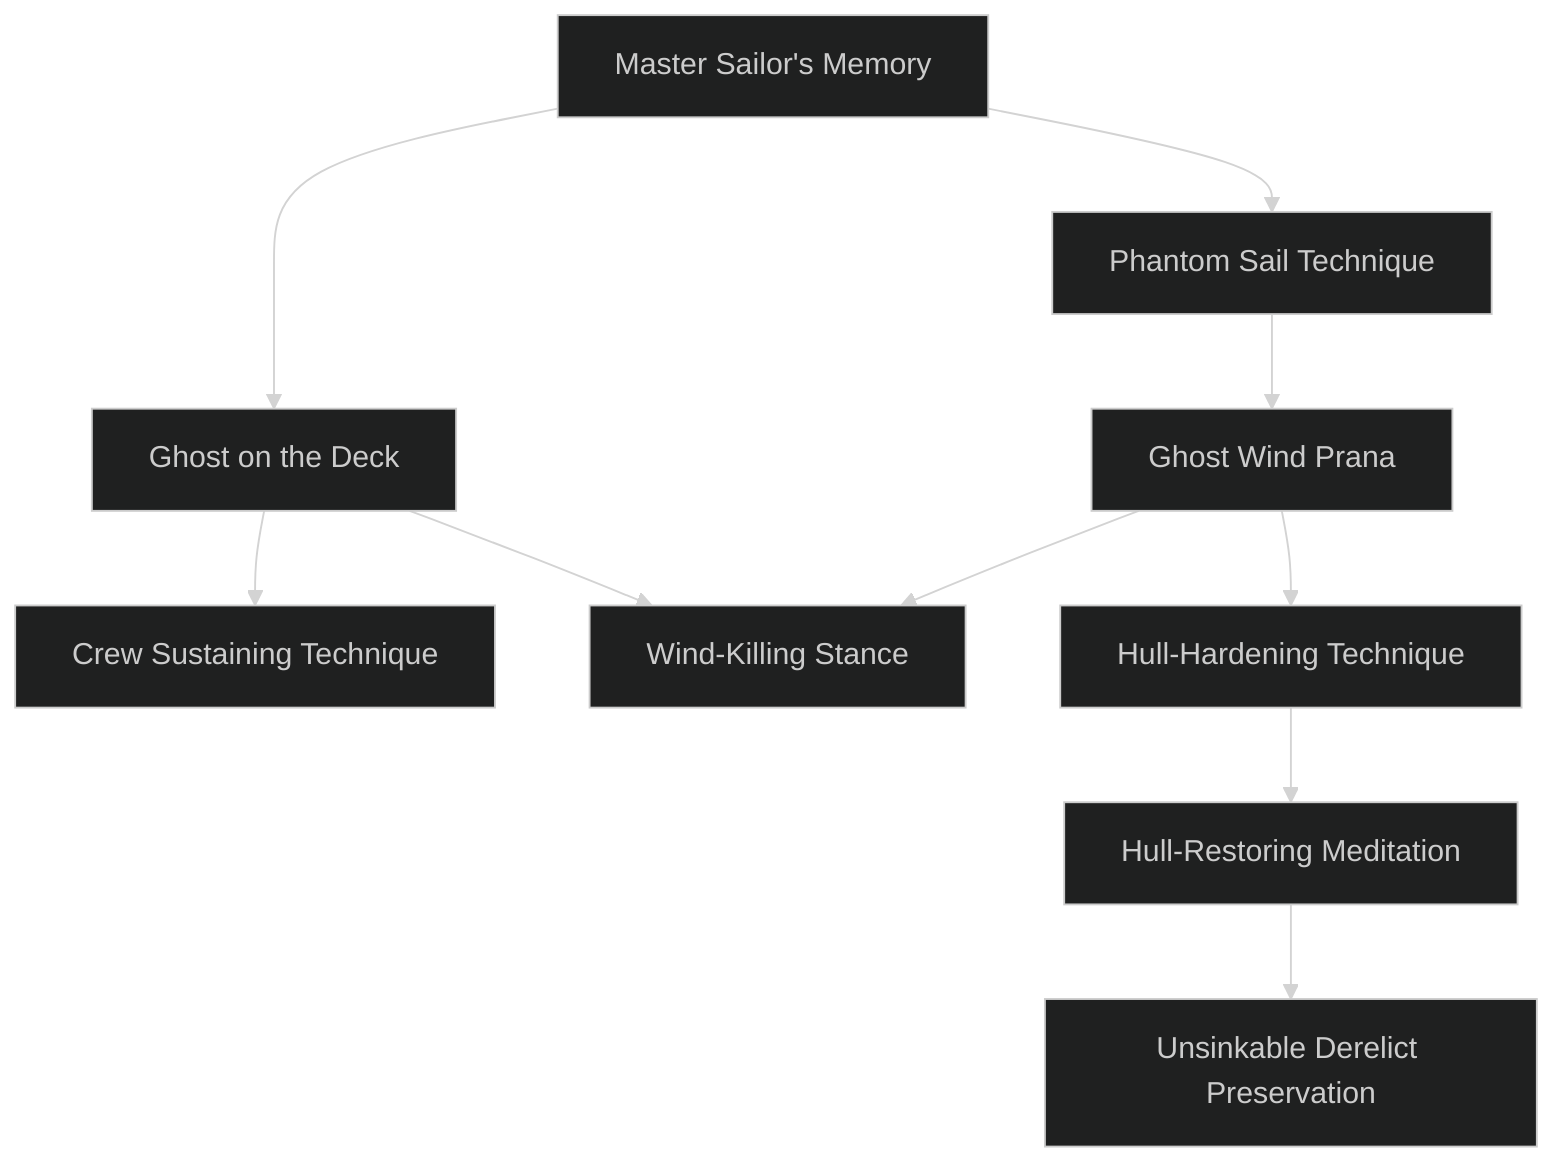 ---
config:
  theme: dark
---
flowchart TD

    master_sailors_memory[Master Sailor's Memory]
    click master_sailors_memory callback "
        Master Sailor's Memory<br>
        <br>
        Cost: 1 mote per dot<br>
        Duration: One scene<br>
        Type: Reflexive<br>
        Minimum Sail: 2<br>
        Minimum Essence: 2<br>
        Prerequisite Charms: None<br>
        <br>
        The character momentarily closes his eyes and dredges
        memories from the drowned dead of the Underworld.
        When he opens his eyes, he intuitively understands the
        craft of sailing as though from decades of experience at sea.
        The Exalt adds one dot to his Sail rating for every mote
        spent, although this Charm cannot raise a character’s Sail
        above 5. In addition, Exalted using this Charm never
        botch a roll to keep their balance in tumultuous seas,
        although they can still fall normally.
        "

    ghost_on_the_deck[Ghost on the Deck]
    master_sailors_memory --> ghost_on_the_deck
    click ghost_on_the_deck callback "
        Ghost on the Deck<br>
        <br>
        Cost: 3 motes<br>
        Duration: One day<br>
        Type: Reflexive<br>
        Minimum Sail: 3<br>
        Minimum Essence: 2<br>
        Prerequisite Charms: Master Sailor’s Memory<br>
        <br>
        The character digs deeper into the memories of sailors
        long dead, allowing the stolen expertise to guide his every
        movement. While this Charm is in effect, the Exalt has
        perfect balance and may effortlessly stride about the deck
        or scurry up rigging without requiring a roll, even in the
        middle of a howling typhoon or on impact with a submerged
        reef. The rest of the crew may fly overboard from
        the impact or lashing winds, but the Exalt stands eerily
        unruffled. Characters using this Charm are also completely
        immune to seasickness.
        "

    crew_sustaining_technique[Crew Sustaining Technique]
    ghost_on_the_deck --> crew_sustaining_technique
    click crew_sustaining_technique callback "
        Crew Sustaining Technique<br>
        <br>
        Cost: Varies<br>
        Duration: One day<br>
        Type: Simple<br>
        Minimum Sail: 5<br>
        Minimum Essence: 3<br>
        Prerequisite Charms: Ghost on the Deck<br>
        <br>
        Channeling the Essence of the Underworld and his
        own life force, the character may reduce a crew’s need for
        food and rest. The character must spend one point of
        Willpower, plus 1 mote for every four crewmembers or
        fraction thereof that he wishes to enchant. If there are rats
        or other vermin aboard, their life energy is absorbed into
        powering the Charm, reducing the cost to 1 mote per six
        crewmen. This side effect steadily kills off all pests, including
        the inevitable weevils in the ship’s biscuits, which
        most sailors regard as a bad omen. Unless a ship is very large
        or very infested, it takes only two or three applications of
        this Charm to completely eradicate all vermin aboard.<br>
        A sailor ensorcelled with Crew Sustaining Technique
        needs only a quarter of the food, water and rest that she
        normally does. She does not suffer from scurvy or other
        dietary deficiencies from substandard rations and feels
        unusually enervated. Long-term exposure is dangerous,
        however. If this Charm is used on a character for more days
        than her Stamina, each successive day reduces her Stamina
        by one dot. Characters reduced to zero Stamina die. Lost
        Stamina returns at the rate of one point per day. Only after
        a character has fully recovered her Stamina can she be
        safely enchanted again. This Charm has no effect on
        Exalted or other magical beings and cannot be used except
        to sustain the crew and passengers of a ship.
        "

    phantom_sail_technique[Phantom Sail Technique]
    master_sailors_memory --> phantom_sail_technique
    click phantom_sail_technique callback "
        Phantom Sail Technique<br>
        <br>
        Cost: 6 motes<br>
        Duration: One day<br>
        Type: Reflexive<br>
        Minimum Sail: 3<br>
        Minimum Essence: 2<br>
        Prerequisite Charms: Master Sailor’s Memory<br>
        <br>
        With this Charm, a character channels Essence to
        patch the rips and tears of a damaged sail and rigging. The
        character concentrates and raises his hand, summoning a
        morass of shadows to spread over the targeted sail. For the
        next 24 hours, the sail behaves as if undamaged and
        provides appropriate propulsion. If a ship has multiple
        sails, the Exalt may have to use this Charm more than
        once. While Phantom Sail Technique can restore clinging
        tatters to full function, it cannot create a sail from nothing.
        At least some identifiable vestiges must remain.
        "

    ghost_wind_prana[Ghost Wind Prana]
    phantom_sail_technique --> ghost_wind_prana
    click ghost_wind_prana callback "
        Ghost Wind Prana<br>
        <br>
        Cost: 10 motes<br>
        Duration: One scene<br>
        Type: Simple<br>
        Minimum Sail: 5<br>
        Minimum Essence: 2<br>
        Prerequisite Charms: Phantom Sail Technique<br>
        <br>
        The Abyssal stands on deck, arms upraised and
        crackling with Essence as she summons a cold wind from
        the Underworld. This wind only exists to propel her
        vessel and displaces all natural breezes for that purpose,
        but otherwise, it does not disturb the water or the wind
        for other ships (though they may hear its eerie howling).
        Ships so enchanted move as though the wind were full in
        their sails, regardless of the prevailing wind’s direction or
        the course set by the helmsman. The spectral wind has
        the same intensity as the winds around it, however, so
        ships sailing in a hurricane must still contend with the
        dangers of such a gale.
        "

    wind_killing_stance[Wind-Killing Stance]
    ghost_on_the_deck --> wind_killing_stance
    ghost_wind_prana --> wind_killing_stance
    click wind_killing_stance callback "
        Wind-Killing Stance<br>
        <br>
        Cost: 20 motes, 1 Willpower<br>
        Duration: One scene<br>
        Type: Simple<br>
        Minimum Sail: 5<br>
        Minimum Essence: 3<br>
        Prerequisite Charms: Ghost on the Deck, Ghost Wind Prana<br>
        <br>
        With this Charm, an Abyssal can extend a zone of
        stillness from him, displacing even the fiercest gales
        within its periphery. The Exalt stands on deck and
        concentrates, tracing a horizontal arc with his arms. At
        the conclusion of the gesture, a spherical wave of Essence
        flashes out from the arc to a radius of (the character’s
        permanent Essence x 15) yards. This wave vanishes
        almost immediately, but its magic kills all breezes inside
        its boundary. This artificial stillness moves with the Exalt
        and lasts for one scene or until its creator dies or moves
        more than a yard from his original location on deck. The
        character can still speak and gesture normally while
        maintaining this Charm, however. Wind-Killing Stance
        cannot stop magical breezes or breezes called by magical
        beings unless their creator is substantially less powerful
        than the Abyssal (Storyteller’s discretion). This Charm
        is primarily used to weather storms and to prevent enemy
        sailing vessels from escaping.
        "

    hull_hardening_technique[Hull-Hardening Technique]
    ghost_wind_prana --> hull_hardening_technique
    click hull_hardening_technique callback "
        Hull-Hardening Technique<br>
        <br>
        Cost: 1 mote per 1L of soak, plus 1 Willpower<br>
        Duration: One scene<br>
        Type: Reflexive<br>
        Minimum Sail: 5<br>
        Minimum Essence: 2<br>
        Prerequisite Charms: Ghost Wind Prana<br>
        <br>
        By laying hands against a ship and willing Essence to
        flow through its timbers, an Abyssal with this Charm can
        mystically reinforce her vessel. The ship gains 1L soak per
        mote spent, although the deathknight cannot purchase
        more points of soak than his Stamina + Sail. This limit
        applies to all applications of the Charm in a scene. Hull-Hardening
        Technique does not require Willpower if used
        to strengthen a ship while another application the Charm
        remains active. Hulls regularly treated with this Charm
        look bleached and weathered before their time, although
        they retain the durability of their true age.
        "

    hull_restoring_meditation[Hull-Restoring Meditation]
    hull_hardening_technique --> hull_restoring_meditation
    click hull_restoring_meditation callback "
        Hull-Restoring Meditation<br>
        <br>
        Cost: Varies, plus 1 Willpower<br>
        Duration: Special<br>
        Type: Simple<br>
        Minimum Sail: 5<br>
        Minimum Essence: 3<br>
        Prerequisite Charms: Hull-Hardening Technique<br>
        <br>
        The Abyssal extends his anima in a myriad of tendrils
        through the hull, caulking and patching breaches
        and split seams with raw Essence. Within moments, this
        energy calcifies into a durable material with the consistency
        and appearance of bleached bone. Repairing combat
        damage requires the Abyssal to spend motes equal to the
        ship’s damaged or destroyed rating, as appropriate to the
        severity of damage. For non-combat repairs and general
        caulking, the Storyteller should assign an Essence cost
        based on the severity of damage and the ship’s size.
        Sealing a leaky warship requires considerably more Essence
        than a river yacht.<br>
        While this Charm can stave off certain destruction by
        sealing massive breaches, it does not remove handling
        penalties for water trapped in the hull. Such penalties
        remain until the water is pumped or bailed out normally.
        This Charm requires something resembling an intact hull to
        work. It cannot regenerate entire missing segments, let alone
        restore a ruined hulk. Ships repeatedly treated with this
        Charm look far more like floating skeletons of behemoths
        than vessels fashioned by human hands. This Charm cannot
        repair ships of First Age design. This Charm lasts for a
        number of hours equal to the Abyssal’s Essence in Creation,
        but if the ship is in or enters a shadowland or the Underworld
        while the hull is so patched, the patches will endure so long
        as it does not leave that shadowland or the Underworld.
        "

    unsinkable_derelict_preservation[Unsinkable Derelict Preservation]
    hull_restoring_meditation --> unsinkable_derelict_preservation
    click unsinkable_derelict_preservation callback "
        Unsinkable Derelict Preservation<br>
        <br>
        Cost: 10 motes, 2 Willpower<br>
        Duration: One day<br>
        Type: Simple<br>
        Minimum Sail: 5<br>
        Minimum Essence: 4<br>
        Prerequisite Charms: Hull-Restoring Meditation<br>
        <br>
        Although it is possible to strengthen and repair vessels
        with lesser Charms, an Abyssal with Unsinkable
        Derelict Preservation can enchant a ship to ignore damage
        entirely. The Exalt channels Essence through the ship’s
        hull, temporarily sealing all breaks and gashes with translucent
        wisps of relic from the Underworld. Ships ensorcelled
        with this Charm act entirely as if whole, keeping out water
        and moving with their normal maneuverability and speed.
        Further damage is also similarly ignored for the Charm’s
        duration. Once the Charm’s protection ends, severely
        damaged vessels take on water and sink normally. This
        Charm can even restore a rotting hulk to full operation, so
        long as enough of the hull remains to identify the ship.
        Vessels that have broken asunder cannot be enchanted, as
        they lack the material foundation to accept relic grafts.
        Ultimately, the Storyteller is the final arbiter of whether or
        not a ship retains enough substance to preserve. This
        Charm can affect First Age ships.
        "